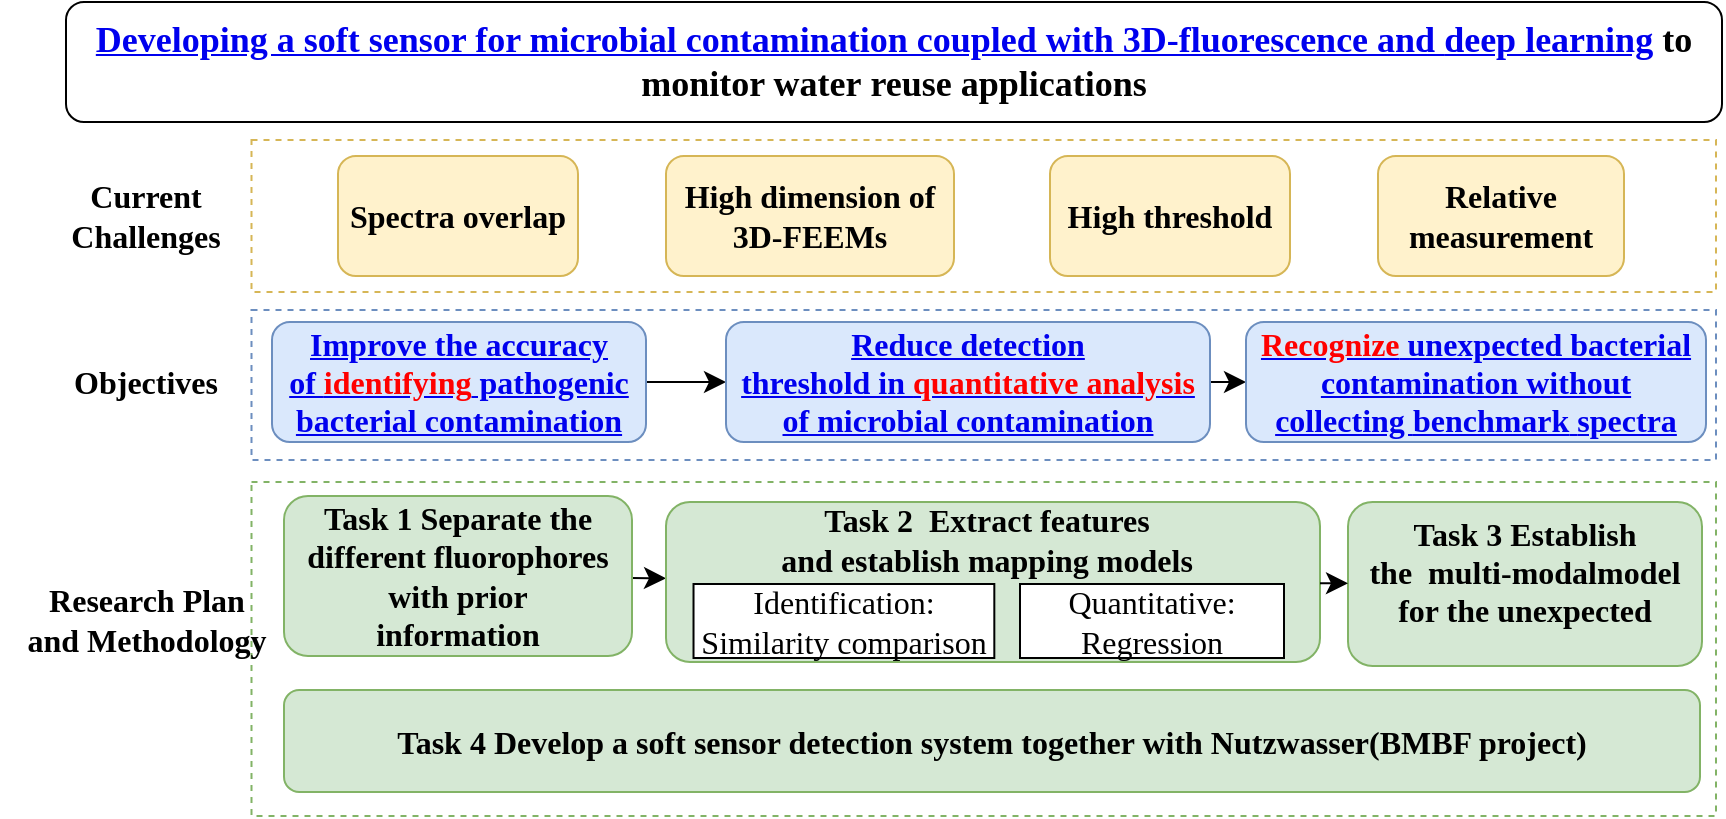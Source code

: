 <mxfile version="24.7.6">
  <diagram name="第 1 页" id="z8eI_ewDGcZsHXTTSjY8">
    <mxGraphModel dx="1834" dy="1172" grid="0" gridSize="10" guides="1" tooltips="1" connect="1" arrows="1" fold="1" page="0" pageScale="1" pageWidth="827" pageHeight="1169" math="0" shadow="0">
      <root>
        <mxCell id="0" />
        <mxCell id="1" parent="0" />
        <mxCell id="Wu0rOCcyRxzjaYJ3d4_N-25" value="" style="rounded=0;whiteSpace=wrap;html=1;fontSize=16;fillStyle=zigzag-line;fillColor=none;dashed=1;strokeColor=#D6B656;strokeWidth=1;fontStyle=1" parent="1" vertex="1">
          <mxGeometry x="-107.25" y="19" width="732.25" height="76" as="geometry" />
        </mxCell>
        <mxCell id="Wu0rOCcyRxzjaYJ3d4_N-26" value="" style="rounded=0;whiteSpace=wrap;html=1;fontSize=16;fillStyle=zigzag-line;fillColor=none;dashed=1;strokeColor=#6C8EBF;strokeWidth=1;fontFamily=Times New Roman;fontStyle=1" parent="1" vertex="1">
          <mxGeometry x="-107.25" y="104" width="732.25" height="75" as="geometry" />
        </mxCell>
        <mxCell id="Wu0rOCcyRxzjaYJ3d4_N-27" value="" style="rounded=0;whiteSpace=wrap;html=1;fontSize=16;fillStyle=zigzag-line;fillColor=none;dashed=1;strokeColor=#82B366;strokeWidth=1;fontFamily=Times New Roman;fontStyle=1" parent="1" vertex="1">
          <mxGeometry x="-107.25" y="190" width="732.25" height="167" as="geometry" />
        </mxCell>
        <mxCell id="Wu0rOCcyRxzjaYJ3d4_N-1" value="Relative measurement" style="rounded=1;whiteSpace=wrap;html=1;fontSize=16;fillColor=#fff2cc;strokeColor=#d6b656;fontFamily=Times New Roman;fontStyle=1" parent="1" vertex="1">
          <mxGeometry x="456" y="27" width="123" height="60" as="geometry" />
        </mxCell>
        <mxCell id="Wu0rOCcyRxzjaYJ3d4_N-2" value="Current&lt;br&gt;Challenges" style="text;html=1;strokeColor=none;fillColor=none;align=center;verticalAlign=middle;whiteSpace=wrap;rounded=0;fontSize=16;fontStyle=1;fontFamily=Times New Roman;" parent="1" vertex="1">
          <mxGeometry x="-190" y="42" width="60" height="30" as="geometry" />
        </mxCell>
        <mxCell id="Wu0rOCcyRxzjaYJ3d4_N-3" value="Objectives" style="text;html=1;strokeColor=none;fillColor=none;align=center;verticalAlign=middle;whiteSpace=wrap;rounded=0;fontSize=16;fontStyle=1;fontFamily=Times New Roman;" parent="1" vertex="1">
          <mxGeometry x="-190" y="125" width="60" height="30" as="geometry" />
        </mxCell>
        <mxCell id="Wu0rOCcyRxzjaYJ3d4_N-4" value="Research&amp;nbsp;Plan &lt;br&gt;and Methodology" style="text;html=1;strokeColor=none;fillColor=none;align=center;verticalAlign=middle;whiteSpace=wrap;rounded=0;fontSize=16;fontStyle=1;fontFamily=Times New Roman;" parent="1" vertex="1">
          <mxGeometry x="-232.25" y="244" width="144.5" height="30" as="geometry" />
        </mxCell>
        <mxCell id="Wu0rOCcyRxzjaYJ3d4_N-5" value="Spectra overlap" style="rounded=1;whiteSpace=wrap;html=1;fontSize=16;fillColor=#fff2cc;strokeColor=#d6b656;fontFamily=Times New Roman;fontStyle=1" parent="1" vertex="1">
          <mxGeometry x="-64" y="27" width="120" height="60" as="geometry" />
        </mxCell>
        <mxCell id="Wu0rOCcyRxzjaYJ3d4_N-6" value="High dimension of 3D-FEEMs" style="rounded=1;whiteSpace=wrap;html=1;fontSize=16;fillColor=#fff2cc;strokeColor=#d6b656;fontFamily=Times New Roman;fontStyle=1" parent="1" vertex="1">
          <mxGeometry x="100" y="27" width="144" height="60" as="geometry" />
        </mxCell>
        <mxCell id="Wu0rOCcyRxzjaYJ3d4_N-7" value="High threshold" style="rounded=1;whiteSpace=wrap;html=1;fontSize=16;fillColor=#fff2cc;strokeColor=#d6b656;fontFamily=Times New Roman;fontStyle=1" parent="1" vertex="1">
          <mxGeometry x="292" y="27" width="120" height="60" as="geometry" />
        </mxCell>
        <mxCell id="Wu0rOCcyRxzjaYJ3d4_N-12" value="" style="edgeStyle=none;curved=1;rounded=0;orthogonalLoop=1;jettySize=auto;html=1;fontSize=12;startSize=8;endSize=8;fontFamily=Times New Roman;fontStyle=1" parent="1" source="Wu0rOCcyRxzjaYJ3d4_N-10" target="Wu0rOCcyRxzjaYJ3d4_N-11" edge="1">
          <mxGeometry relative="1" as="geometry" />
        </mxCell>
        <mxCell id="Wu0rOCcyRxzjaYJ3d4_N-10" value="&lt;a name=&quot;_Hlk170631194&quot;&gt;&lt;span style=&quot;font-size:12.0pt;font-family:&amp;quot;Times New Roman&amp;quot;,serif;mso-fareast-font-family:&lt;br/&gt;等线;mso-fareast-theme-font:minor-fareast;mso-font-kerning:1.0pt;mso-ansi-language:&lt;br/&gt;EN-US;mso-fareast-language:ZH-CN;mso-bidi-language:AR-SA&quot; lang=&quot;EN-US&quot;&gt;Improve the accuracy&lt;br&gt;of &lt;font color=&quot;#ff0000&quot;&gt;identifying&lt;/font&gt; pathogenic bacterial contamination&lt;/span&gt;&lt;/a&gt;" style="rounded=1;whiteSpace=wrap;html=1;fontSize=16;fillColor=#dae8fc;strokeColor=#6c8ebf;fontFamily=Times New Roman;fontStyle=1" parent="1" vertex="1">
          <mxGeometry x="-97" y="110" width="187" height="60" as="geometry" />
        </mxCell>
        <mxCell id="Wu0rOCcyRxzjaYJ3d4_N-14" value="" style="edgeStyle=none;curved=1;rounded=0;orthogonalLoop=1;jettySize=auto;html=1;fontSize=12;startSize=8;endSize=8;fontFamily=Times New Roman;fontStyle=1" parent="1" source="Wu0rOCcyRxzjaYJ3d4_N-11" target="Wu0rOCcyRxzjaYJ3d4_N-13" edge="1">
          <mxGeometry relative="1" as="geometry" />
        </mxCell>
        <mxCell id="Wu0rOCcyRxzjaYJ3d4_N-11" value="&lt;a name=&quot;_Hlk170631204&quot;&gt;&lt;span style=&quot;font-size:12.0pt;font-family:&amp;quot;Times New Roman&amp;quot;,serif;mso-fareast-font-family:&lt;br/&gt;等线;mso-fareast-theme-font:minor-fareast;mso-font-kerning:1.0pt;mso-ansi-language:&lt;br/&gt;EN-US;mso-fareast-language:ZH-CN;mso-bidi-language:AR-SA&quot; lang=&quot;EN-US&quot;&gt;Reduce detection&lt;br&gt;threshold in &lt;font color=&quot;#ff0000&quot;&gt;quantitative analysis&lt;/font&gt; of microbial contamination&lt;/span&gt;&lt;/a&gt;" style="whiteSpace=wrap;html=1;fontSize=16;rounded=1;fillColor=#dae8fc;strokeColor=#6c8ebf;fontFamily=Times New Roman;fontStyle=1" parent="1" vertex="1">
          <mxGeometry x="130" y="110" width="242" height="60" as="geometry" />
        </mxCell>
        <mxCell id="Wu0rOCcyRxzjaYJ3d4_N-13" value="&lt;a name=&quot;_Hlk170631226&quot;&gt;&lt;span style=&quot;font-size:12.0pt;font-family:&amp;quot;Times New Roman&amp;quot;,serif;mso-fareast-font-family:&lt;br/&gt;等线;mso-fareast-theme-font:minor-fareast;mso-font-kerning:1.0pt;mso-ansi-language:&lt;br/&gt;EN-US;mso-fareast-language:ZH-CN;mso-bidi-language:AR-SA&quot; lang=&quot;EN-US&quot;&gt;&lt;font color=&quot;#ff0000&quot;&gt;Recognize&lt;/font&gt; unexpected bacterial&lt;br&gt;contamination without collecting&amp;nbsp;&lt;span class=&quot;PARAIndentChar&quot;&gt;&lt;span style=&quot;font-size:12.0pt;mso-bidi-font-family:&amp;quot;Times New Roman&amp;quot;;mso-font-kerning:&lt;br/&gt;1.0pt;mso-ansi-language:EN-US;mso-fareast-language:ZH-CN;mso-bidi-language:&lt;br/&gt;AR-SA&quot; lang=&quot;EN-US&quot;&gt;benchmark&lt;/span&gt;&lt;/span&gt;&lt;span class=&quot;PARAIndentChar&quot;&gt;&lt;span style=&quot;font-size:12.0pt;mso-bidi-font-family:&amp;quot;Times New Roman&amp;quot;;mso-font-kerning:&lt;br/&gt;1.0pt;mso-ansi-language:EN-US;mso-bidi-language:AR-SA&quot; lang=&quot;EN-US&quot;&gt;&amp;nbsp;&lt;/span&gt;&lt;/span&gt;spectra&lt;/span&gt;&lt;/a&gt;" style="whiteSpace=wrap;html=1;fontSize=16;rounded=1;fillColor=#dae8fc;strokeColor=#6c8ebf;fontFamily=Times New Roman;fontStyle=1" parent="1" vertex="1">
          <mxGeometry x="390" y="110" width="230" height="60" as="geometry" />
        </mxCell>
        <mxCell id="Wu0rOCcyRxzjaYJ3d4_N-18" value="" style="edgeStyle=none;curved=1;rounded=0;orthogonalLoop=1;jettySize=auto;html=1;fontSize=12;startSize=8;endSize=8;fontFamily=Times New Roman;fontStyle=1" parent="1" source="Wu0rOCcyRxzjaYJ3d4_N-16" target="Wu0rOCcyRxzjaYJ3d4_N-17" edge="1">
          <mxGeometry relative="1" as="geometry" />
        </mxCell>
        <mxCell id="Wu0rOCcyRxzjaYJ3d4_N-16" value="&lt;span style=&quot;border-color: var(--border-color);&quot;&gt;Task 1&amp;nbsp;&lt;/span&gt;&lt;span style=&quot;font-size:12.0pt;font-family:&lt;br/&gt;&amp;quot;Times New Roman&amp;quot;,serif;mso-fareast-font-family:等线;mso-fareast-theme-font:minor-fareast;&lt;br/&gt;mso-font-kerning:1.0pt;mso-ansi-language:EN-US;mso-fareast-language:ZH-CN;&lt;br/&gt;mso-bidi-language:AR-SA&quot; lang=&quot;EN-US&quot;&gt;Separate the different fluorophores with prior&lt;br/&gt;information&lt;/span&gt;" style="rounded=1;whiteSpace=wrap;html=1;fontSize=16;verticalAlign=middle;fillColor=#d5e8d4;strokeColor=#82b366;fontFamily=Times New Roman;fontStyle=1" parent="1" vertex="1">
          <mxGeometry x="-91" y="197" width="174" height="80" as="geometry" />
        </mxCell>
        <mxCell id="Wu0rOCcyRxzjaYJ3d4_N-24" value="&lt;span&gt;Task 4&amp;nbsp;&lt;/span&gt;&lt;span style=&quot;font-size:12.0pt;font-family:&lt;br/&gt;&amp;quot;Times New Roman&amp;quot;,serif;mso-fareast-font-family:等线;mso-fareast-theme-font:minor-fareast;&lt;br/&gt;mso-font-kerning:1.0pt;mso-ansi-language:EN-US;mso-fareast-language:ZH-CN;&lt;br/&gt;mso-bidi-language:AR-SA&quot; lang=&quot;EN-US&quot;&gt;Develop a soft sensor detection system&amp;nbsp;&lt;/span&gt;&lt;span style=&quot;font-size:12.0pt;font-family:&lt;br/&gt;&amp;quot;Times New Roman&amp;quot;,serif;mso-fareast-font-family:等线;mso-fareast-theme-font:minor-fareast;&lt;br/&gt;mso-font-kerning:1.0pt;mso-ansi-language:EN-US;mso-fareast-language:ZH-CN;&lt;br/&gt;mso-bidi-language:AR-SA&quot; lang=&quot;EN-US&quot;&gt;together with Nutzwasser(BMBF project)&lt;/span&gt;" style="rounded=1;whiteSpace=wrap;html=1;fontSize=16;fillColor=#d5e8d4;strokeColor=#82b366;fontFamily=Times New Roman;fontStyle=1" parent="1" vertex="1">
          <mxGeometry x="-91" y="294" width="708" height="51" as="geometry" />
        </mxCell>
        <mxCell id="Wu0rOCcyRxzjaYJ3d4_N-29" value="&lt;font face=&quot;Times New Roman&quot; style=&quot;font-size: 18px;&quot;&gt;&lt;a name=&quot;OLE_LINK8&quot; style=&quot;border-color: var(--border-color); text-align: left;&quot;&gt;&lt;span style=&quot;border-color: var(--border-color);&quot;&gt;Developing a soft&amp;nbsp;sensor for microbial contamination coupled with 3D-fluorescence and&amp;nbsp;&lt;/span&gt;&lt;/a&gt;&lt;a name=&quot;OLE_LINK13&quot; style=&quot;border-color: var(--border-color); text-align: left;&quot;&gt;&lt;span style=&quot;border-color: var(--border-color);&quot;&gt;deep learning&lt;/span&gt;&lt;/a&gt;&lt;span style=&quot;border-color: var(--border-color); text-align: left;&quot;&gt;&lt;span style=&quot;border-color: var(--border-color);&quot;&gt;&lt;span lang=&quot;EN-US&quot; style=&quot;border-color: var(--border-color);&quot;&gt;&amp;nbsp;&lt;/span&gt;&lt;/span&gt;&lt;/span&gt;&lt;span style=&quot;border-color: var(--border-color); text-align: left;&quot;&gt;&lt;span lang=&quot;EN-US&quot; style=&quot;border-color: var(--border-color);&quot;&gt;to monitor water&amp;nbsp;reuse applications&lt;/span&gt;&lt;/span&gt;&lt;/font&gt;" style="rounded=1;whiteSpace=wrap;html=1;fontSize=16;fontStyle=1" parent="1" vertex="1">
          <mxGeometry x="-200" y="-50" width="828" height="60" as="geometry" />
        </mxCell>
        <mxCell id="Wu0rOCcyRxzjaYJ3d4_N-32" value="" style="group;fontStyle=1" parent="1" vertex="1" connectable="0">
          <mxGeometry x="100" y="200" width="354" height="80" as="geometry" />
        </mxCell>
        <mxCell id="Wu0rOCcyRxzjaYJ3d4_N-17" value="" style="whiteSpace=wrap;html=1;fontSize=16;rounded=1;verticalAlign=top;fillColor=#d5e8d4;strokeColor=#82b366;fontFamily=Times New Roman;fontStyle=1" parent="Wu0rOCcyRxzjaYJ3d4_N-32" vertex="1">
          <mxGeometry width="327" height="80" as="geometry" />
        </mxCell>
        <mxCell id="Wu0rOCcyRxzjaYJ3d4_N-20" value="&lt;span style=&quot;border-color: var(--border-color);&quot;&gt;Task 2&amp;nbsp;&lt;/span&gt;&lt;span style=&quot;font-size:12.0pt;font-family:&amp;quot;Times New Roman&amp;quot;,serif;&lt;br/&gt;mso-fareast-font-family:等线;mso-fareast-theme-font:minor-fareast;mso-font-kerning:&lt;br/&gt;1.0pt;mso-ansi-language:EN-US;mso-fareast-language:ZH-CN;mso-bidi-language:&lt;br/&gt;AR-SA&quot;&gt;&amp;nbsp;&lt;span lang=&quot;EN-US&quot;&gt;Extract features&lt;br&gt;and establish mapping models&lt;/span&gt;&lt;/span&gt;" style="text;html=1;strokeColor=none;fillColor=none;align=center;verticalAlign=middle;whiteSpace=wrap;rounded=0;fontSize=16;fontFamily=Times New Roman;fontStyle=1" parent="Wu0rOCcyRxzjaYJ3d4_N-32" vertex="1">
          <mxGeometry y="4" width="321" height="30" as="geometry" />
        </mxCell>
        <mxCell id="Wu0rOCcyRxzjaYJ3d4_N-21" value="Identification: Similarity&amp;nbsp;comparison" style="rounded=0;whiteSpace=wrap;html=1;fontSize=16;fontFamily=Times New Roman;fontStyle=0" parent="Wu0rOCcyRxzjaYJ3d4_N-32" vertex="1">
          <mxGeometry x="13.76" y="41" width="150.4" height="37" as="geometry" />
        </mxCell>
        <mxCell id="Wu0rOCcyRxzjaYJ3d4_N-22" value="Quantitative: &lt;br&gt;Regression" style="rounded=0;whiteSpace=wrap;html=1;fontSize=16;fontFamily=Times New Roman;fontStyle=0" parent="Wu0rOCcyRxzjaYJ3d4_N-32" vertex="1">
          <mxGeometry x="177" y="41" width="132" height="37" as="geometry" />
        </mxCell>
        <mxCell id="Wu0rOCcyRxzjaYJ3d4_N-33" value="&lt;span&gt;Task 3&amp;nbsp;&lt;/span&gt;&lt;span style=&quot;font-size:12.0pt;font-family:&lt;br/&gt;&amp;quot;Times New Roman&amp;quot;,serif;mso-fareast-font-family:等线;mso-fareast-theme-font:minor-fareast;&lt;br/&gt;mso-font-kerning:1.0pt;mso-ansi-language:EN-US;mso-fareast-language:ZH-CN;&lt;br/&gt;mso-bidi-language:AR-SA&quot; lang=&quot;EN-US&quot;&gt;Establish the&amp;nbsp;&lt;span style=&quot;font-size:12.0pt;font-family:&amp;quot;Times New Roman&amp;quot;,serif;&lt;br/&gt;mso-fareast-font-family:等线;mso-fareast-theme-font:minor-fareast;mso-font-kerning:&lt;br/&gt;1.0pt;mso-ansi-language:EN-US;mso-fareast-language:ZH-CN;mso-bidi-language:&lt;br/&gt;AR-SA&quot;&gt;&amp;nbsp;&lt;span lang=&quot;EN-US&quot;&gt;multi-modal&lt;/span&gt;&lt;/span&gt;model for the unexpected&lt;/span&gt;" style="whiteSpace=wrap;html=1;fontSize=16;fontFamily=Times New Roman;verticalAlign=top;fillColor=#d5e8d4;strokeColor=#82b366;rounded=1;fontStyle=1" parent="1" vertex="1">
          <mxGeometry x="441" y="200" width="177" height="82" as="geometry" />
        </mxCell>
        <mxCell id="Wu0rOCcyRxzjaYJ3d4_N-34" value="" style="edgeStyle=none;curved=1;rounded=0;orthogonalLoop=1;jettySize=auto;html=1;fontSize=12;startSize=8;endSize=8;fontStyle=1" parent="1" source="Wu0rOCcyRxzjaYJ3d4_N-17" target="Wu0rOCcyRxzjaYJ3d4_N-33" edge="1">
          <mxGeometry relative="1" as="geometry" />
        </mxCell>
      </root>
    </mxGraphModel>
  </diagram>
</mxfile>
